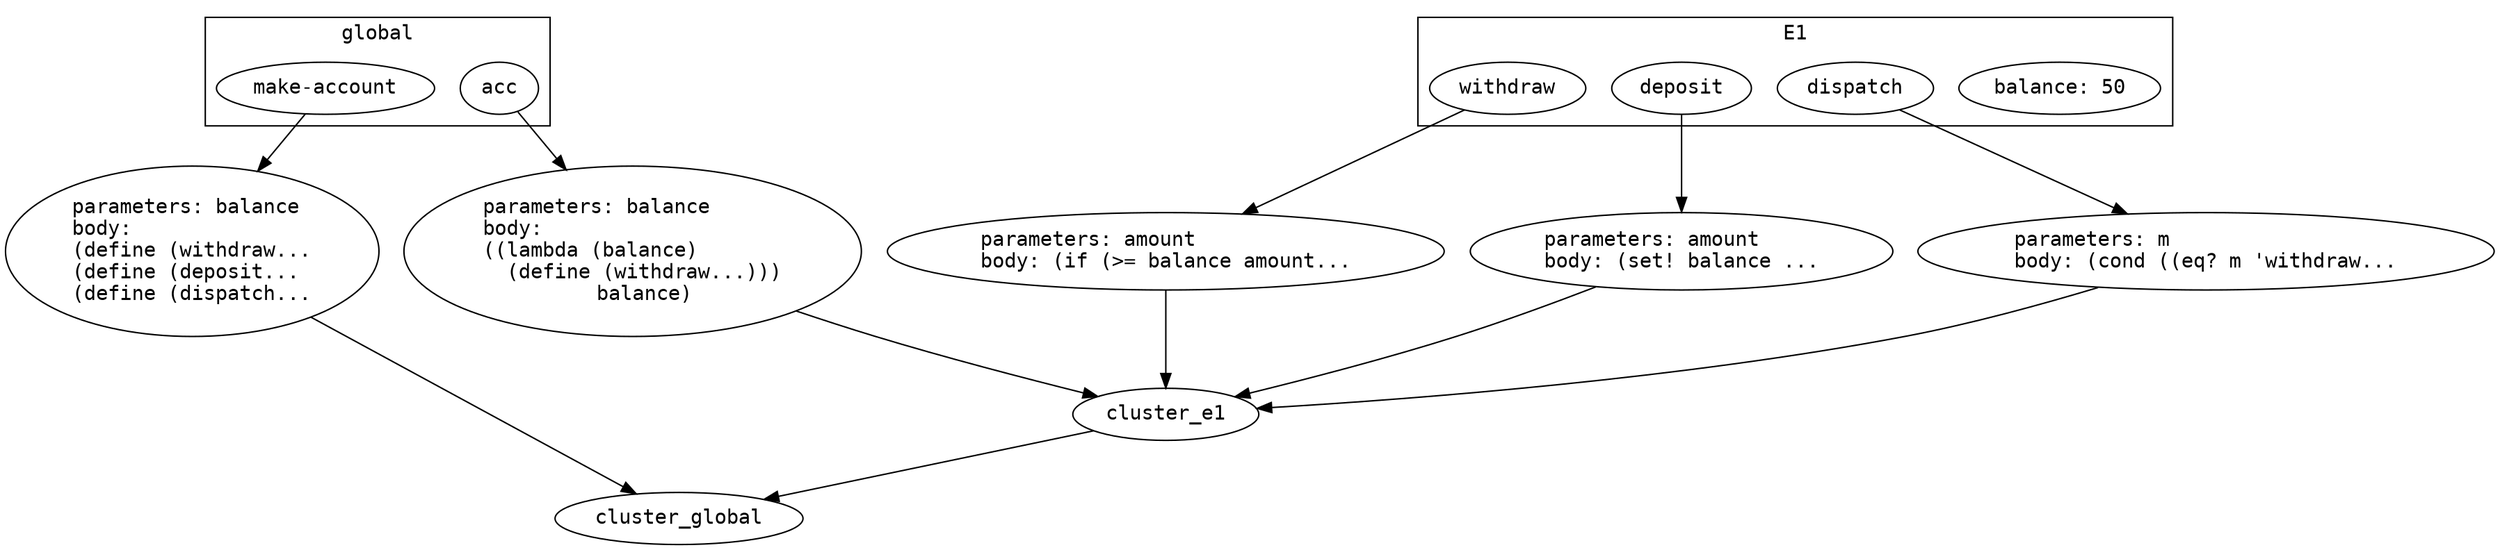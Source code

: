 #!/usr/bin/env fdp
digraph make_account {
        graph[fontname=monospace, splines=true]
        node[fontname=monospace]
        subgraph cluster_global {
                label="global"
                make_account_global[label="make-account"]
                acc_global[label="acc"]
        }
        make_account[label="parameters: balance\lbody:\l(define (withdraw...\l(define (deposit...\l(define (dispatch..."]
        make_account_global -> make_account
        make_account -> cluster_global
        subgraph cluster_e1 {
                label="E1"
                e1_balance[label="balance: 50"]
                e1_withdraw[label="withdraw"]
                e1_deposit[label="deposit"]
                e1_dispatch[label="dispatch"]
        }
        cluster_e1 -> cluster_global
        withdraw[label="parameters: amount\lbody: (if (>= balance amount..."]
        deposit[label="parameters: amount\lbody: (set! balance ..."]
        dispatch[label="parameters: m\lbody: (cond ((eq? m 'withdraw..."]
        e1_withdraw -> withdraw
        e1_deposit -> deposit
        e1_dispatch -> dispatch
        withdraw -> cluster_e1
        deposit -> cluster_e1
        dispatch -> cluster_e1
        lambda_balance[label="parameters: balance\lbody:\l((lambda (balance)\l  (define (withdraw...)))\l  balance)"]
        acc_global -> lambda_balance
        lambda_balance -> cluster_e1
}
